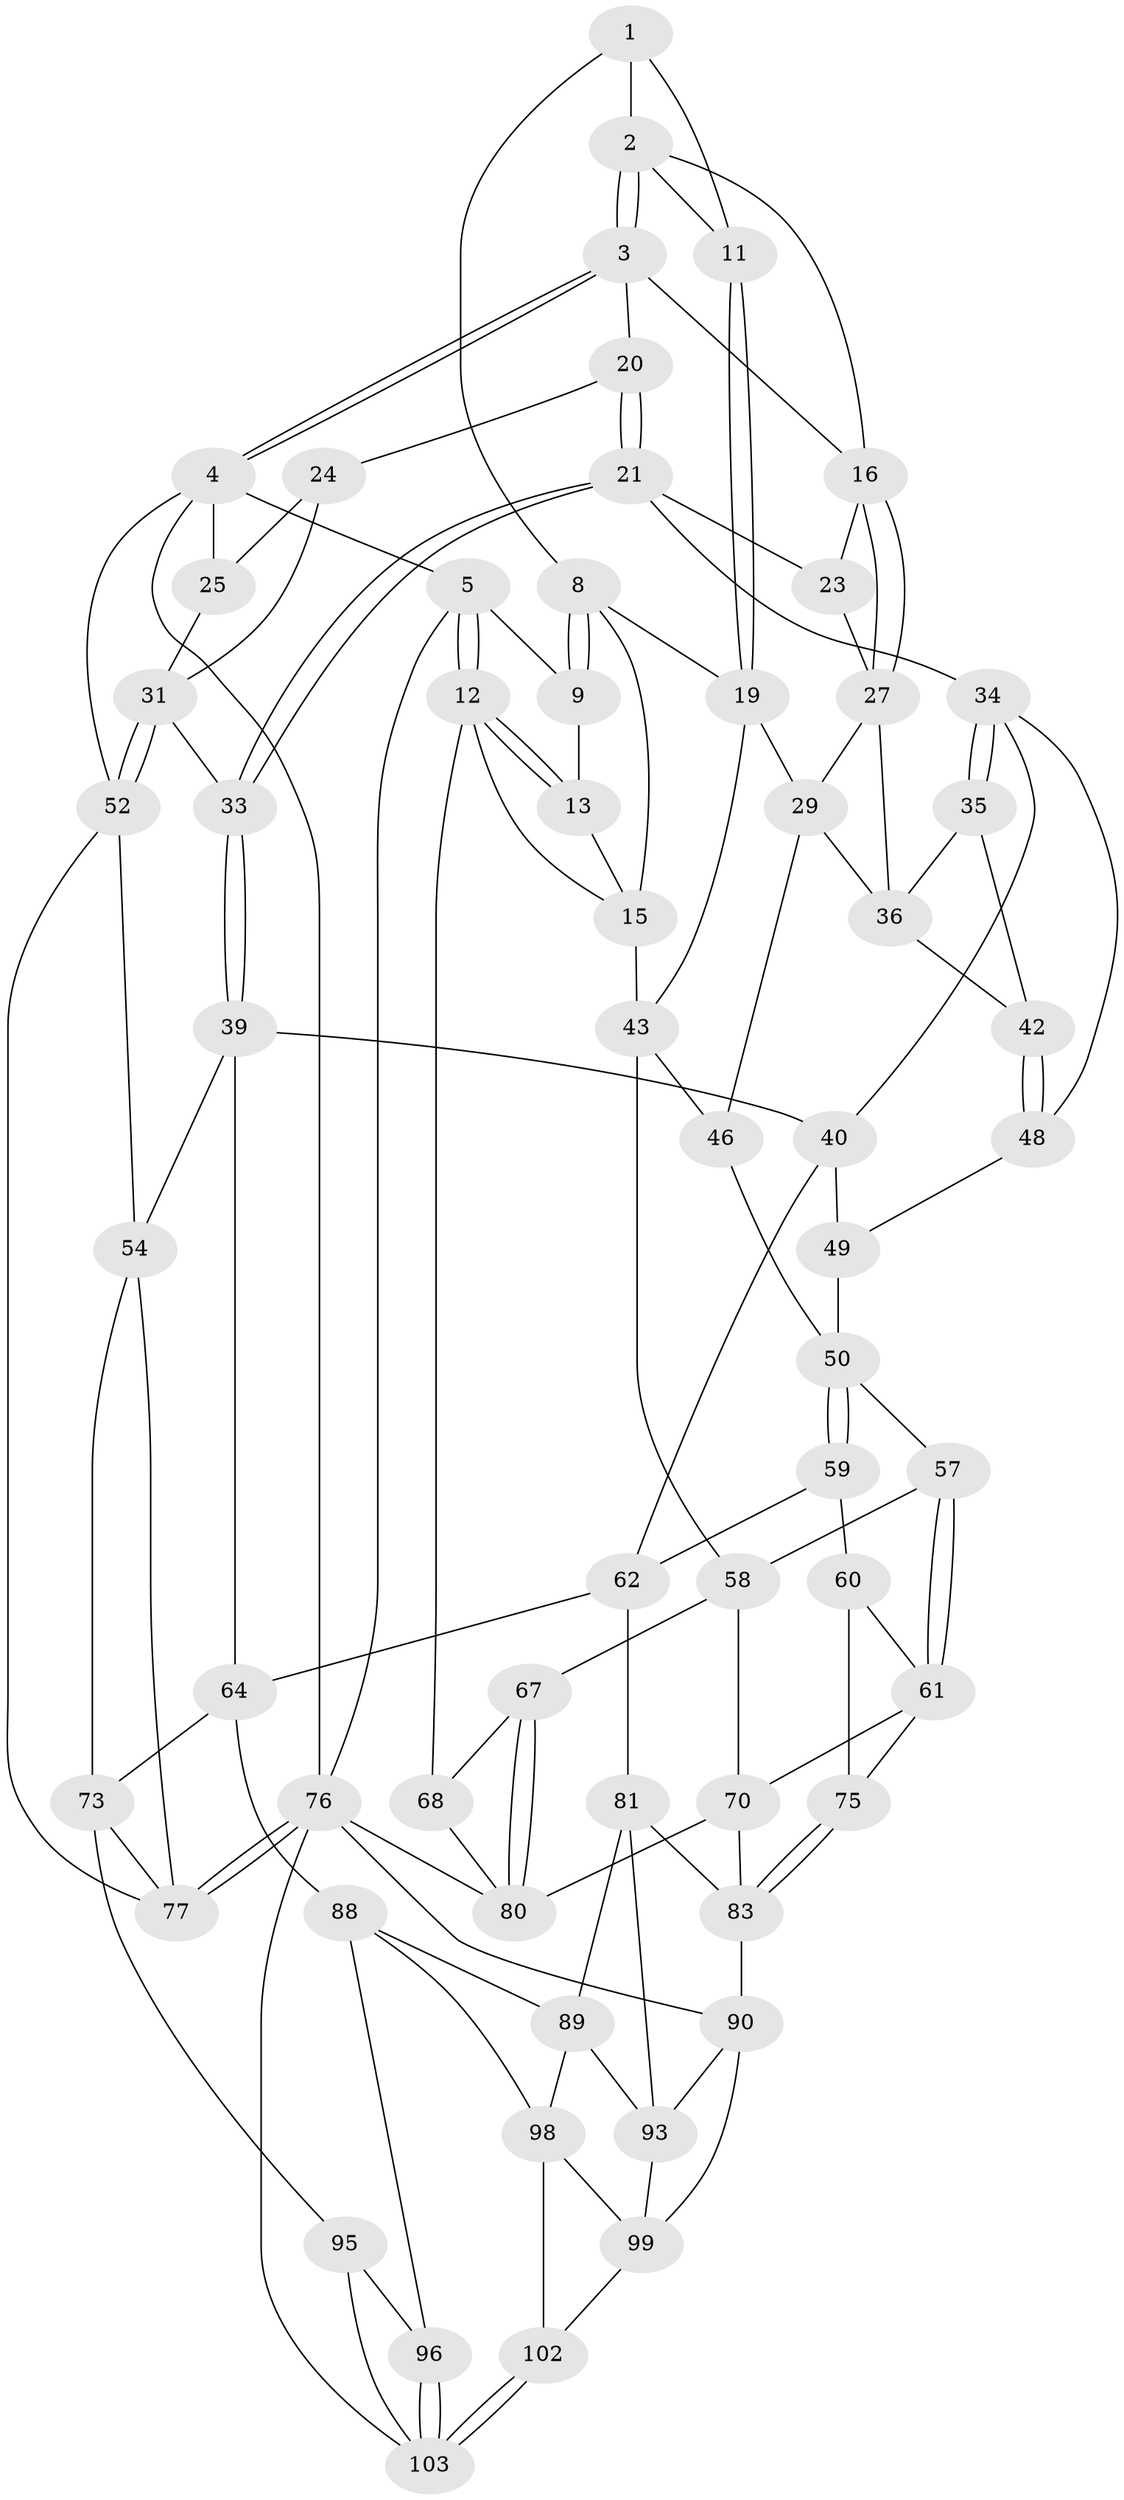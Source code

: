 // original degree distribution, {3: 0.019230769230769232, 4: 0.2403846153846154, 5: 0.5192307692307693, 6: 0.22115384615384615}
// Generated by graph-tools (version 1.1) at 2025/11/02/27/25 16:11:59]
// undirected, 62 vertices, 134 edges
graph export_dot {
graph [start="1"]
  node [color=gray90,style=filled];
  1 [pos="+0.16869107727387928+0",super="+7"];
  2 [pos="+0.24926918411363044+0",super="+10"];
  3 [pos="+0.6752519132564769+0",super="+18"];
  4 [pos="+1+0",super="+26"];
  5 [pos="+0+0",super="+6"];
  8 [pos="+0.13080057775729453+0.10808139423524585",super="+14"];
  9 [pos="+0.0653245127414025+0.06475857524723165"];
  11 [pos="+0.25358693791708237+0.11249836361856654"];
  12 [pos="+0+0.10827053434350069",super="+47"];
  13 [pos="+0.04846051568709874+0.08051995522481156"];
  15 [pos="+0.06918616867129322+0.23942318023574052",super="+45"];
  16 [pos="+0.43348550914853906+0.09473805299153876",super="+17"];
  19 [pos="+0.2588272204339168+0.21089928782909784",super="+30"];
  20 [pos="+0.7074909713652002+0"];
  21 [pos="+0.66953907226089+0.10600442659860351",super="+22"];
  23 [pos="+0.5388737415076196+0.20167788546115045"];
  24 [pos="+0.7121984338461278+0"];
  25 [pos="+0.7207979976653714+0"];
  27 [pos="+0.4106121667510513+0.20703826670453365",super="+28"];
  29 [pos="+0.3649374444182973+0.22615345914915505",super="+38"];
  31 [pos="+0.877599281210969+0.28206582811591285",super="+32"];
  33 [pos="+0.7951948298812498+0.3166345912172125"];
  34 [pos="+0.6012298174305601+0.309100832009481",super="+41"];
  35 [pos="+0.463766877064024+0.2802145065103468"];
  36 [pos="+0.45762062660820313+0.27467100638975644",super="+37"];
  39 [pos="+0.7165839212488405+0.4012258144945334",super="+55"];
  40 [pos="+0.6251721189564318+0.35584108580083434",super="+56"];
  42 [pos="+0.4523824381097874+0.35350243555970684"];
  43 [pos="+0.2623212745927292+0.3082772540436341",super="+44"];
  46 [pos="+0.34269116608240835+0.40244093006290405"];
  48 [pos="+0.4773838175835726+0.38304140894607847"];
  49 [pos="+0.4671245562866387+0.4039939532256596"];
  50 [pos="+0.34990938724331816+0.4307682706819737",super="+51"];
  52 [pos="+1+0.30164024807775525",super="+53"];
  54 [pos="+0.7461533488567501+0.4794787661194274",super="+72"];
  57 [pos="+0.18558027523741683+0.4714114620115382"];
  58 [pos="+0.17554502025924587+0.4680757988042536",super="+66"];
  59 [pos="+0.37136553633689595+0.4897332540225296",super="+63"];
  60 [pos="+0.29421352829684694+0.5541222215853656",super="+71"];
  61 [pos="+0.25980001902536626+0.5574021870047529",super="+69"];
  62 [pos="+0.4987533196390266+0.5382428665292708",super="+65"];
  64 [pos="+0.6436514412939721+0.6047449154496451",super="+74"];
  67 [pos="+0.04847625023900215+0.5832047456531756"];
  68 [pos="+0+0.47975989055127416"];
  70 [pos="+0.1597646777743056+0.6701336775016781",super="+79"];
  73 [pos="+0.866171187699972+0.7220302823266467",super="+86"];
  75 [pos="+0.35546843999365746+0.7023169911590554"];
  76 [pos="+1+1",super="+85"];
  77 [pos="+1+0.8849583540300683",super="+78"];
  80 [pos="+0.12779667741150771+0.6896185889942907",super="+84"];
  81 [pos="+0.5707514213090472+0.6485384840101965",super="+82"];
  83 [pos="+0.36501027772698524+0.7378130300411831",super="+87"];
  88 [pos="+0.8280771993605553+0.7613971309188906",super="+97"];
  89 [pos="+0.7316856617542237+0.7649426859096825",super="+92"];
  90 [pos="+0.31252644634973+0.9508539505951226",super="+91"];
  93 [pos="+0.5604416704094606+0.715502329867146",super="+94"];
  95 [pos="+0.8991417623385873+0.9186612645112355"];
  96 [pos="+0.8183078447940757+0.8844307973521531"];
  98 [pos="+0.6278720294167102+0.8509238504604667",super="+100"];
  99 [pos="+0.5480992448512859+0.8732814466600581",super="+101"];
  102 [pos="+0.576969352136026+1"];
  103 [pos="+0.7638949423787803+1",super="+104"];
  1 -- 2;
  1 -- 8;
  1 -- 11;
  2 -- 3;
  2 -- 3;
  2 -- 16;
  2 -- 11;
  3 -- 4;
  3 -- 4;
  3 -- 16;
  3 -- 20;
  4 -- 5;
  4 -- 76;
  4 -- 25;
  4 -- 52;
  5 -- 12;
  5 -- 12;
  5 -- 76;
  5 -- 9;
  8 -- 9;
  8 -- 9;
  8 -- 19;
  8 -- 15;
  9 -- 13;
  11 -- 19;
  11 -- 19;
  12 -- 13;
  12 -- 13;
  12 -- 68;
  12 -- 15;
  13 -- 15;
  15 -- 43;
  16 -- 27;
  16 -- 27;
  16 -- 23;
  19 -- 43;
  19 -- 29;
  20 -- 21;
  20 -- 21;
  20 -- 24;
  21 -- 33;
  21 -- 33;
  21 -- 34;
  21 -- 23;
  23 -- 27;
  24 -- 25;
  24 -- 31;
  25 -- 31;
  27 -- 36;
  27 -- 29;
  29 -- 36;
  29 -- 46;
  31 -- 52;
  31 -- 52;
  31 -- 33;
  33 -- 39;
  33 -- 39;
  34 -- 35;
  34 -- 35;
  34 -- 40;
  34 -- 48;
  35 -- 36;
  35 -- 42;
  36 -- 42;
  39 -- 40;
  39 -- 64;
  39 -- 54;
  40 -- 49;
  40 -- 62;
  42 -- 48;
  42 -- 48;
  43 -- 46;
  43 -- 58;
  46 -- 50;
  48 -- 49;
  49 -- 50;
  50 -- 59;
  50 -- 59;
  50 -- 57;
  52 -- 77;
  52 -- 54;
  54 -- 73;
  54 -- 77;
  57 -- 58;
  57 -- 61;
  57 -- 61;
  58 -- 67;
  58 -- 70;
  59 -- 60 [weight=2];
  59 -- 62;
  60 -- 61;
  60 -- 75;
  61 -- 75;
  61 -- 70;
  62 -- 64;
  62 -- 81;
  64 -- 73;
  64 -- 88;
  67 -- 68;
  67 -- 80;
  67 -- 80;
  68 -- 80;
  70 -- 80;
  70 -- 83;
  73 -- 77;
  73 -- 95;
  75 -- 83;
  75 -- 83;
  76 -- 77;
  76 -- 77;
  76 -- 103;
  76 -- 80;
  76 -- 90;
  81 -- 89;
  81 -- 83;
  81 -- 93;
  83 -- 90;
  88 -- 89;
  88 -- 96;
  88 -- 98;
  89 -- 98;
  89 -- 93;
  90 -- 99;
  90 -- 93;
  93 -- 99;
  95 -- 96;
  95 -- 103;
  96 -- 103;
  96 -- 103;
  98 -- 99;
  98 -- 102;
  99 -- 102;
  102 -- 103;
  102 -- 103;
}
